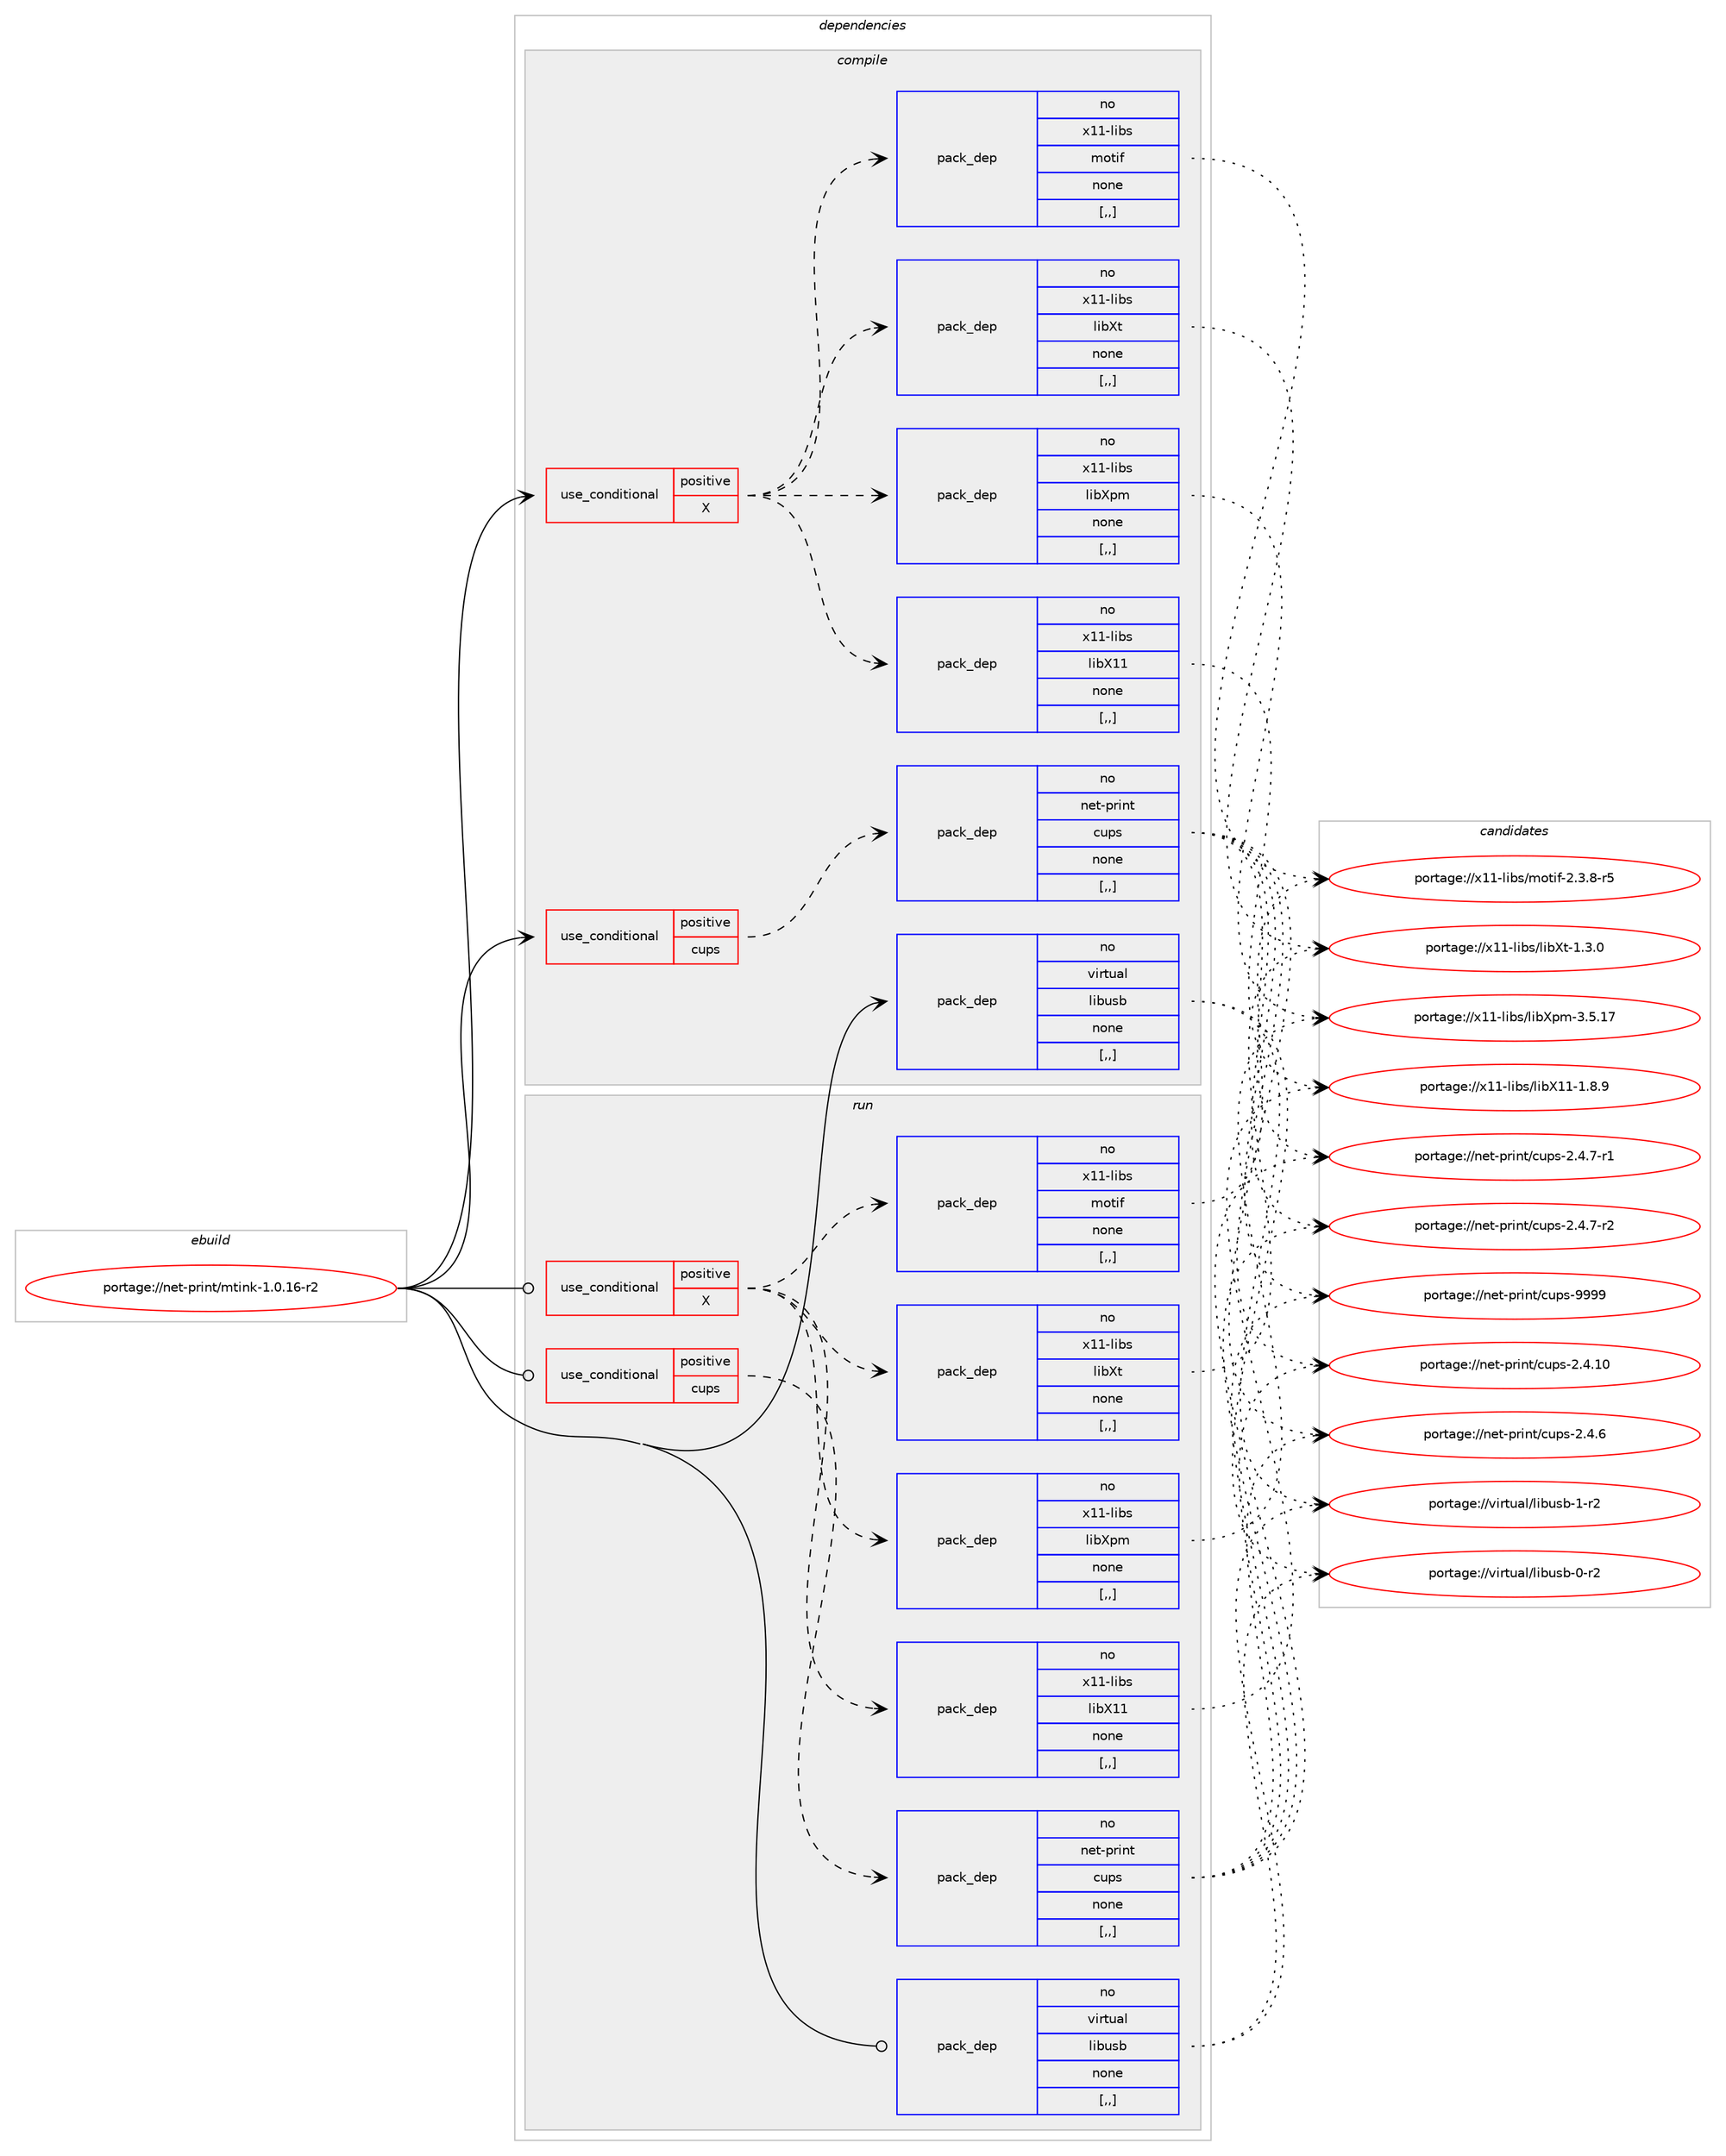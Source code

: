 digraph prolog {

# *************
# Graph options
# *************

newrank=true;
concentrate=true;
compound=true;
graph [rankdir=LR,fontname=Helvetica,fontsize=10,ranksep=1.5];#, ranksep=2.5, nodesep=0.2];
edge  [arrowhead=vee];
node  [fontname=Helvetica,fontsize=10];

# **********
# The ebuild
# **********

subgraph cluster_leftcol {
color=gray;
rank=same;
label=<<i>ebuild</i>>;
id [label="portage://net-print/mtink-1.0.16-r2", color=red, width=4, href="../net-print/mtink-1.0.16-r2.svg"];
}

# ****************
# The dependencies
# ****************

subgraph cluster_midcol {
color=gray;
label=<<i>dependencies</i>>;
subgraph cluster_compile {
fillcolor="#eeeeee";
style=filled;
label=<<i>compile</i>>;
subgraph cond98699 {
dependency374458 [label=<<TABLE BORDER="0" CELLBORDER="1" CELLSPACING="0" CELLPADDING="4"><TR><TD ROWSPAN="3" CELLPADDING="10">use_conditional</TD></TR><TR><TD>positive</TD></TR><TR><TD>X</TD></TR></TABLE>>, shape=none, color=red];
subgraph pack273051 {
dependency374459 [label=<<TABLE BORDER="0" CELLBORDER="1" CELLSPACING="0" CELLPADDING="4" WIDTH="220"><TR><TD ROWSPAN="6" CELLPADDING="30">pack_dep</TD></TR><TR><TD WIDTH="110">no</TD></TR><TR><TD>x11-libs</TD></TR><TR><TD>libX11</TD></TR><TR><TD>none</TD></TR><TR><TD>[,,]</TD></TR></TABLE>>, shape=none, color=blue];
}
dependency374458:e -> dependency374459:w [weight=20,style="dashed",arrowhead="vee"];
subgraph pack273052 {
dependency374460 [label=<<TABLE BORDER="0" CELLBORDER="1" CELLSPACING="0" CELLPADDING="4" WIDTH="220"><TR><TD ROWSPAN="6" CELLPADDING="30">pack_dep</TD></TR><TR><TD WIDTH="110">no</TD></TR><TR><TD>x11-libs</TD></TR><TR><TD>libXpm</TD></TR><TR><TD>none</TD></TR><TR><TD>[,,]</TD></TR></TABLE>>, shape=none, color=blue];
}
dependency374458:e -> dependency374460:w [weight=20,style="dashed",arrowhead="vee"];
subgraph pack273053 {
dependency374461 [label=<<TABLE BORDER="0" CELLBORDER="1" CELLSPACING="0" CELLPADDING="4" WIDTH="220"><TR><TD ROWSPAN="6" CELLPADDING="30">pack_dep</TD></TR><TR><TD WIDTH="110">no</TD></TR><TR><TD>x11-libs</TD></TR><TR><TD>libXt</TD></TR><TR><TD>none</TD></TR><TR><TD>[,,]</TD></TR></TABLE>>, shape=none, color=blue];
}
dependency374458:e -> dependency374461:w [weight=20,style="dashed",arrowhead="vee"];
subgraph pack273054 {
dependency374462 [label=<<TABLE BORDER="0" CELLBORDER="1" CELLSPACING="0" CELLPADDING="4" WIDTH="220"><TR><TD ROWSPAN="6" CELLPADDING="30">pack_dep</TD></TR><TR><TD WIDTH="110">no</TD></TR><TR><TD>x11-libs</TD></TR><TR><TD>motif</TD></TR><TR><TD>none</TD></TR><TR><TD>[,,]</TD></TR></TABLE>>, shape=none, color=blue];
}
dependency374458:e -> dependency374462:w [weight=20,style="dashed",arrowhead="vee"];
}
id:e -> dependency374458:w [weight=20,style="solid",arrowhead="vee"];
subgraph cond98700 {
dependency374463 [label=<<TABLE BORDER="0" CELLBORDER="1" CELLSPACING="0" CELLPADDING="4"><TR><TD ROWSPAN="3" CELLPADDING="10">use_conditional</TD></TR><TR><TD>positive</TD></TR><TR><TD>cups</TD></TR></TABLE>>, shape=none, color=red];
subgraph pack273055 {
dependency374464 [label=<<TABLE BORDER="0" CELLBORDER="1" CELLSPACING="0" CELLPADDING="4" WIDTH="220"><TR><TD ROWSPAN="6" CELLPADDING="30">pack_dep</TD></TR><TR><TD WIDTH="110">no</TD></TR><TR><TD>net-print</TD></TR><TR><TD>cups</TD></TR><TR><TD>none</TD></TR><TR><TD>[,,]</TD></TR></TABLE>>, shape=none, color=blue];
}
dependency374463:e -> dependency374464:w [weight=20,style="dashed",arrowhead="vee"];
}
id:e -> dependency374463:w [weight=20,style="solid",arrowhead="vee"];
subgraph pack273056 {
dependency374465 [label=<<TABLE BORDER="0" CELLBORDER="1" CELLSPACING="0" CELLPADDING="4" WIDTH="220"><TR><TD ROWSPAN="6" CELLPADDING="30">pack_dep</TD></TR><TR><TD WIDTH="110">no</TD></TR><TR><TD>virtual</TD></TR><TR><TD>libusb</TD></TR><TR><TD>none</TD></TR><TR><TD>[,,]</TD></TR></TABLE>>, shape=none, color=blue];
}
id:e -> dependency374465:w [weight=20,style="solid",arrowhead="vee"];
}
subgraph cluster_compileandrun {
fillcolor="#eeeeee";
style=filled;
label=<<i>compile and run</i>>;
}
subgraph cluster_run {
fillcolor="#eeeeee";
style=filled;
label=<<i>run</i>>;
subgraph cond98701 {
dependency374466 [label=<<TABLE BORDER="0" CELLBORDER="1" CELLSPACING="0" CELLPADDING="4"><TR><TD ROWSPAN="3" CELLPADDING="10">use_conditional</TD></TR><TR><TD>positive</TD></TR><TR><TD>X</TD></TR></TABLE>>, shape=none, color=red];
subgraph pack273057 {
dependency374467 [label=<<TABLE BORDER="0" CELLBORDER="1" CELLSPACING="0" CELLPADDING="4" WIDTH="220"><TR><TD ROWSPAN="6" CELLPADDING="30">pack_dep</TD></TR><TR><TD WIDTH="110">no</TD></TR><TR><TD>x11-libs</TD></TR><TR><TD>libX11</TD></TR><TR><TD>none</TD></TR><TR><TD>[,,]</TD></TR></TABLE>>, shape=none, color=blue];
}
dependency374466:e -> dependency374467:w [weight=20,style="dashed",arrowhead="vee"];
subgraph pack273058 {
dependency374468 [label=<<TABLE BORDER="0" CELLBORDER="1" CELLSPACING="0" CELLPADDING="4" WIDTH="220"><TR><TD ROWSPAN="6" CELLPADDING="30">pack_dep</TD></TR><TR><TD WIDTH="110">no</TD></TR><TR><TD>x11-libs</TD></TR><TR><TD>libXpm</TD></TR><TR><TD>none</TD></TR><TR><TD>[,,]</TD></TR></TABLE>>, shape=none, color=blue];
}
dependency374466:e -> dependency374468:w [weight=20,style="dashed",arrowhead="vee"];
subgraph pack273059 {
dependency374469 [label=<<TABLE BORDER="0" CELLBORDER="1" CELLSPACING="0" CELLPADDING="4" WIDTH="220"><TR><TD ROWSPAN="6" CELLPADDING="30">pack_dep</TD></TR><TR><TD WIDTH="110">no</TD></TR><TR><TD>x11-libs</TD></TR><TR><TD>libXt</TD></TR><TR><TD>none</TD></TR><TR><TD>[,,]</TD></TR></TABLE>>, shape=none, color=blue];
}
dependency374466:e -> dependency374469:w [weight=20,style="dashed",arrowhead="vee"];
subgraph pack273060 {
dependency374470 [label=<<TABLE BORDER="0" CELLBORDER="1" CELLSPACING="0" CELLPADDING="4" WIDTH="220"><TR><TD ROWSPAN="6" CELLPADDING="30">pack_dep</TD></TR><TR><TD WIDTH="110">no</TD></TR><TR><TD>x11-libs</TD></TR><TR><TD>motif</TD></TR><TR><TD>none</TD></TR><TR><TD>[,,]</TD></TR></TABLE>>, shape=none, color=blue];
}
dependency374466:e -> dependency374470:w [weight=20,style="dashed",arrowhead="vee"];
}
id:e -> dependency374466:w [weight=20,style="solid",arrowhead="odot"];
subgraph cond98702 {
dependency374471 [label=<<TABLE BORDER="0" CELLBORDER="1" CELLSPACING="0" CELLPADDING="4"><TR><TD ROWSPAN="3" CELLPADDING="10">use_conditional</TD></TR><TR><TD>positive</TD></TR><TR><TD>cups</TD></TR></TABLE>>, shape=none, color=red];
subgraph pack273061 {
dependency374472 [label=<<TABLE BORDER="0" CELLBORDER="1" CELLSPACING="0" CELLPADDING="4" WIDTH="220"><TR><TD ROWSPAN="6" CELLPADDING="30">pack_dep</TD></TR><TR><TD WIDTH="110">no</TD></TR><TR><TD>net-print</TD></TR><TR><TD>cups</TD></TR><TR><TD>none</TD></TR><TR><TD>[,,]</TD></TR></TABLE>>, shape=none, color=blue];
}
dependency374471:e -> dependency374472:w [weight=20,style="dashed",arrowhead="vee"];
}
id:e -> dependency374471:w [weight=20,style="solid",arrowhead="odot"];
subgraph pack273062 {
dependency374473 [label=<<TABLE BORDER="0" CELLBORDER="1" CELLSPACING="0" CELLPADDING="4" WIDTH="220"><TR><TD ROWSPAN="6" CELLPADDING="30">pack_dep</TD></TR><TR><TD WIDTH="110">no</TD></TR><TR><TD>virtual</TD></TR><TR><TD>libusb</TD></TR><TR><TD>none</TD></TR><TR><TD>[,,]</TD></TR></TABLE>>, shape=none, color=blue];
}
id:e -> dependency374473:w [weight=20,style="solid",arrowhead="odot"];
}
}

# **************
# The candidates
# **************

subgraph cluster_choices {
rank=same;
color=gray;
label=<<i>candidates</i>>;

subgraph choice273051 {
color=black;
nodesep=1;
choice120494945108105981154710810598884949454946564657 [label="portage://x11-libs/libX11-1.8.9", color=red, width=4,href="../x11-libs/libX11-1.8.9.svg"];
dependency374459:e -> choice120494945108105981154710810598884949454946564657:w [style=dotted,weight="100"];
}
subgraph choice273052 {
color=black;
nodesep=1;
choice1204949451081059811547108105988811210945514653464955 [label="portage://x11-libs/libXpm-3.5.17", color=red, width=4,href="../x11-libs/libXpm-3.5.17.svg"];
dependency374460:e -> choice1204949451081059811547108105988811210945514653464955:w [style=dotted,weight="100"];
}
subgraph choice273053 {
color=black;
nodesep=1;
choice12049494510810598115471081059888116454946514648 [label="portage://x11-libs/libXt-1.3.0", color=red, width=4,href="../x11-libs/libXt-1.3.0.svg"];
dependency374461:e -> choice12049494510810598115471081059888116454946514648:w [style=dotted,weight="100"];
}
subgraph choice273054 {
color=black;
nodesep=1;
choice12049494510810598115471091111161051024550465146564511453 [label="portage://x11-libs/motif-2.3.8-r5", color=red, width=4,href="../x11-libs/motif-2.3.8-r5.svg"];
dependency374462:e -> choice12049494510810598115471091111161051024550465146564511453:w [style=dotted,weight="100"];
}
subgraph choice273055 {
color=black;
nodesep=1;
choice11010111645112114105110116479911711211545504652464948 [label="portage://net-print/cups-2.4.10", color=red, width=4,href="../net-print/cups-2.4.10.svg"];
choice110101116451121141051101164799117112115455046524654 [label="portage://net-print/cups-2.4.6", color=red, width=4,href="../net-print/cups-2.4.6.svg"];
choice1101011164511211410511011647991171121154550465246554511449 [label="portage://net-print/cups-2.4.7-r1", color=red, width=4,href="../net-print/cups-2.4.7-r1.svg"];
choice1101011164511211410511011647991171121154550465246554511450 [label="portage://net-print/cups-2.4.7-r2", color=red, width=4,href="../net-print/cups-2.4.7-r2.svg"];
choice1101011164511211410511011647991171121154557575757 [label="portage://net-print/cups-9999", color=red, width=4,href="../net-print/cups-9999.svg"];
dependency374464:e -> choice11010111645112114105110116479911711211545504652464948:w [style=dotted,weight="100"];
dependency374464:e -> choice110101116451121141051101164799117112115455046524654:w [style=dotted,weight="100"];
dependency374464:e -> choice1101011164511211410511011647991171121154550465246554511449:w [style=dotted,weight="100"];
dependency374464:e -> choice1101011164511211410511011647991171121154550465246554511450:w [style=dotted,weight="100"];
dependency374464:e -> choice1101011164511211410511011647991171121154557575757:w [style=dotted,weight="100"];
}
subgraph choice273056 {
color=black;
nodesep=1;
choice1181051141161179710847108105981171159845484511450 [label="portage://virtual/libusb-0-r2", color=red, width=4,href="../virtual/libusb-0-r2.svg"];
choice1181051141161179710847108105981171159845494511450 [label="portage://virtual/libusb-1-r2", color=red, width=4,href="../virtual/libusb-1-r2.svg"];
dependency374465:e -> choice1181051141161179710847108105981171159845484511450:w [style=dotted,weight="100"];
dependency374465:e -> choice1181051141161179710847108105981171159845494511450:w [style=dotted,weight="100"];
}
subgraph choice273057 {
color=black;
nodesep=1;
choice120494945108105981154710810598884949454946564657 [label="portage://x11-libs/libX11-1.8.9", color=red, width=4,href="../x11-libs/libX11-1.8.9.svg"];
dependency374467:e -> choice120494945108105981154710810598884949454946564657:w [style=dotted,weight="100"];
}
subgraph choice273058 {
color=black;
nodesep=1;
choice1204949451081059811547108105988811210945514653464955 [label="portage://x11-libs/libXpm-3.5.17", color=red, width=4,href="../x11-libs/libXpm-3.5.17.svg"];
dependency374468:e -> choice1204949451081059811547108105988811210945514653464955:w [style=dotted,weight="100"];
}
subgraph choice273059 {
color=black;
nodesep=1;
choice12049494510810598115471081059888116454946514648 [label="portage://x11-libs/libXt-1.3.0", color=red, width=4,href="../x11-libs/libXt-1.3.0.svg"];
dependency374469:e -> choice12049494510810598115471081059888116454946514648:w [style=dotted,weight="100"];
}
subgraph choice273060 {
color=black;
nodesep=1;
choice12049494510810598115471091111161051024550465146564511453 [label="portage://x11-libs/motif-2.3.8-r5", color=red, width=4,href="../x11-libs/motif-2.3.8-r5.svg"];
dependency374470:e -> choice12049494510810598115471091111161051024550465146564511453:w [style=dotted,weight="100"];
}
subgraph choice273061 {
color=black;
nodesep=1;
choice11010111645112114105110116479911711211545504652464948 [label="portage://net-print/cups-2.4.10", color=red, width=4,href="../net-print/cups-2.4.10.svg"];
choice110101116451121141051101164799117112115455046524654 [label="portage://net-print/cups-2.4.6", color=red, width=4,href="../net-print/cups-2.4.6.svg"];
choice1101011164511211410511011647991171121154550465246554511449 [label="portage://net-print/cups-2.4.7-r1", color=red, width=4,href="../net-print/cups-2.4.7-r1.svg"];
choice1101011164511211410511011647991171121154550465246554511450 [label="portage://net-print/cups-2.4.7-r2", color=red, width=4,href="../net-print/cups-2.4.7-r2.svg"];
choice1101011164511211410511011647991171121154557575757 [label="portage://net-print/cups-9999", color=red, width=4,href="../net-print/cups-9999.svg"];
dependency374472:e -> choice11010111645112114105110116479911711211545504652464948:w [style=dotted,weight="100"];
dependency374472:e -> choice110101116451121141051101164799117112115455046524654:w [style=dotted,weight="100"];
dependency374472:e -> choice1101011164511211410511011647991171121154550465246554511449:w [style=dotted,weight="100"];
dependency374472:e -> choice1101011164511211410511011647991171121154550465246554511450:w [style=dotted,weight="100"];
dependency374472:e -> choice1101011164511211410511011647991171121154557575757:w [style=dotted,weight="100"];
}
subgraph choice273062 {
color=black;
nodesep=1;
choice1181051141161179710847108105981171159845484511450 [label="portage://virtual/libusb-0-r2", color=red, width=4,href="../virtual/libusb-0-r2.svg"];
choice1181051141161179710847108105981171159845494511450 [label="portage://virtual/libusb-1-r2", color=red, width=4,href="../virtual/libusb-1-r2.svg"];
dependency374473:e -> choice1181051141161179710847108105981171159845484511450:w [style=dotted,weight="100"];
dependency374473:e -> choice1181051141161179710847108105981171159845494511450:w [style=dotted,weight="100"];
}
}

}
